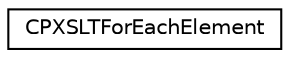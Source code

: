 digraph G
{
  edge [fontname="Helvetica",fontsize="10",labelfontname="Helvetica",labelfontsize="10"];
  node [fontname="Helvetica",fontsize="10",shape=record];
  rankdir="LR";
  Node1 [label="CPXSLTForEachElement",height=0.2,width=0.4,color="black", fillcolor="white", style="filled",URL="$class_c_p_x_s_l_t_for_each_element.html"];
}
